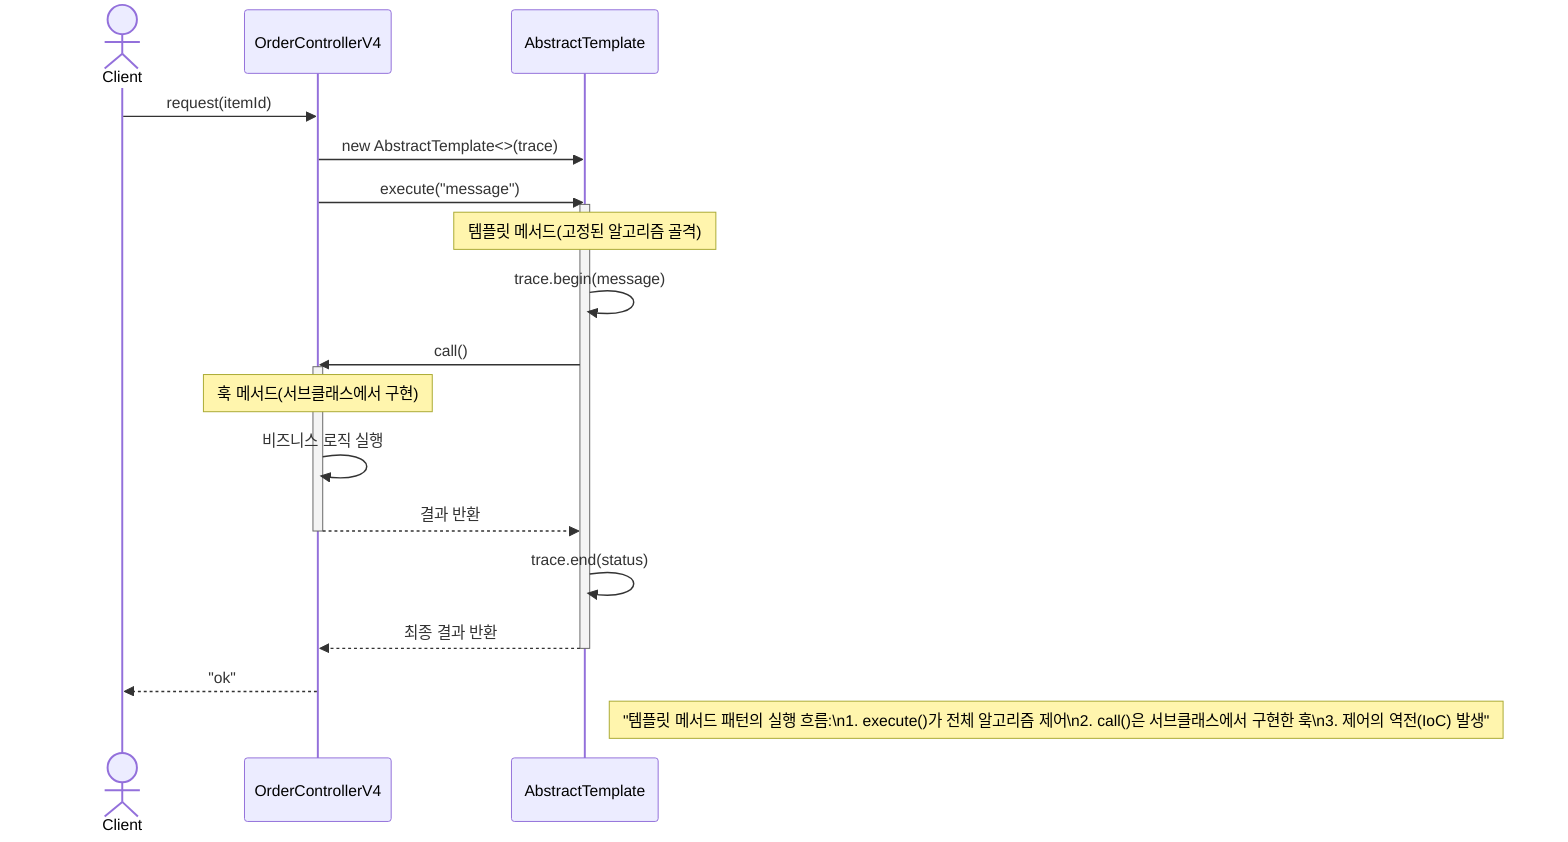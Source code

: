 sequenceDiagram
    actor Client
    participant Controller as OrderControllerV4
    participant Template as AbstractTemplate
    
    Client->>Controller: request(itemId)
    
    Controller->>Template: new AbstractTemplate<>(trace)
    
    Controller->>Template: execute("message")
    
    activate Template
    Note over Template: 템플릿 메서드(고정된 알고리즘 골격)
    
    Template->>Template: trace.begin(message)
    
    Template->>Controller: call()
    activate Controller
    Note over Controller: 훅 메서드(서브클래스에서 구현)
    Controller->>Controller: 비즈니스 로직 실행
    Controller-->>Template: 결과 반환
    deactivate Controller
    
    Template->>Template: trace.end(status)
    
    Template-->>Controller: 최종 결과 반환
    deactivate Template
    
    Controller-->>Client: "ok"
    
    note right of Template: "템플릿 메서드 패턴의 실행 흐름:\n1. execute()가 전체 알고리즘 제어\n2. call()은 서브클래스에서 구현한 훅\n3. 제어의 역전(IoC) 발생"